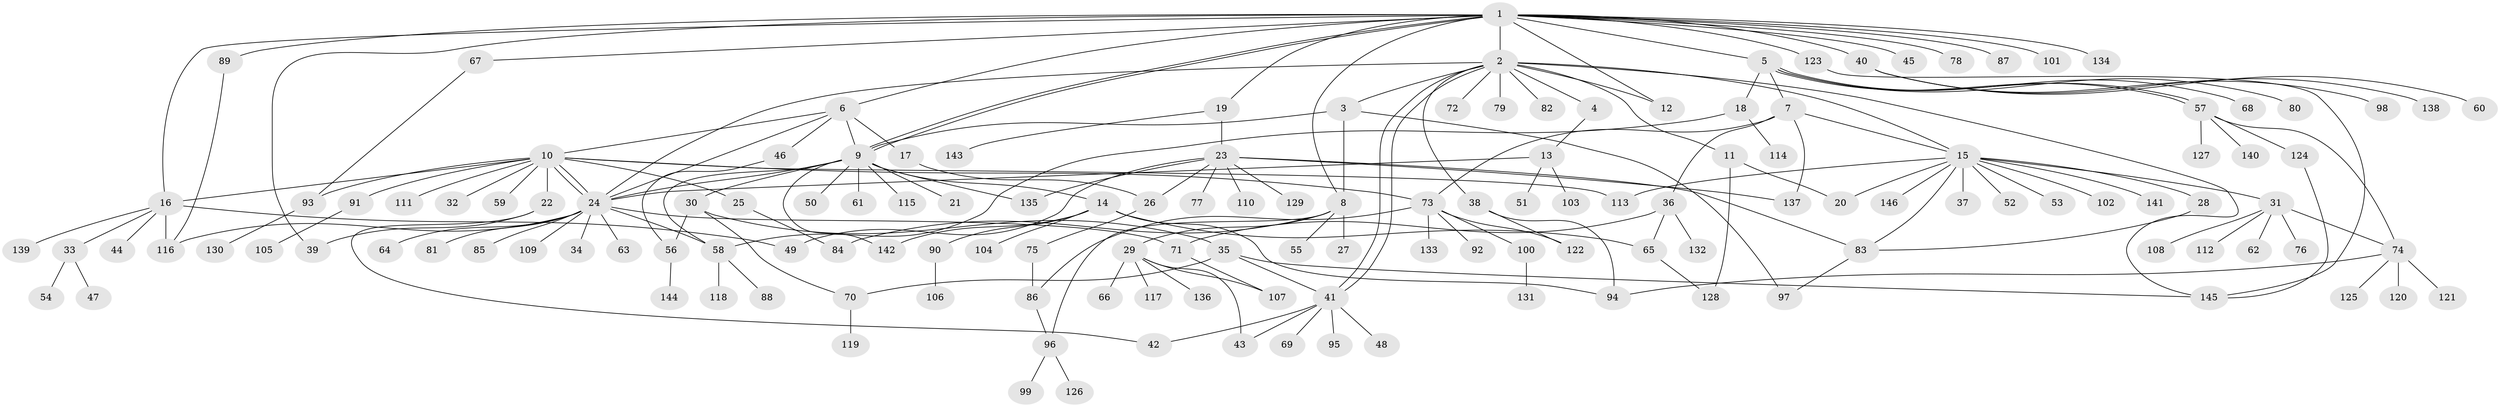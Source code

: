 // Generated by graph-tools (version 1.1) at 2025/49/03/09/25 03:49:46]
// undirected, 146 vertices, 195 edges
graph export_dot {
graph [start="1"]
  node [color=gray90,style=filled];
  1;
  2;
  3;
  4;
  5;
  6;
  7;
  8;
  9;
  10;
  11;
  12;
  13;
  14;
  15;
  16;
  17;
  18;
  19;
  20;
  21;
  22;
  23;
  24;
  25;
  26;
  27;
  28;
  29;
  30;
  31;
  32;
  33;
  34;
  35;
  36;
  37;
  38;
  39;
  40;
  41;
  42;
  43;
  44;
  45;
  46;
  47;
  48;
  49;
  50;
  51;
  52;
  53;
  54;
  55;
  56;
  57;
  58;
  59;
  60;
  61;
  62;
  63;
  64;
  65;
  66;
  67;
  68;
  69;
  70;
  71;
  72;
  73;
  74;
  75;
  76;
  77;
  78;
  79;
  80;
  81;
  82;
  83;
  84;
  85;
  86;
  87;
  88;
  89;
  90;
  91;
  92;
  93;
  94;
  95;
  96;
  97;
  98;
  99;
  100;
  101;
  102;
  103;
  104;
  105;
  106;
  107;
  108;
  109;
  110;
  111;
  112;
  113;
  114;
  115;
  116;
  117;
  118;
  119;
  120;
  121;
  122;
  123;
  124;
  125;
  126;
  127;
  128;
  129;
  130;
  131;
  132;
  133;
  134;
  135;
  136;
  137;
  138;
  139;
  140;
  141;
  142;
  143;
  144;
  145;
  146;
  1 -- 2;
  1 -- 5;
  1 -- 6;
  1 -- 8;
  1 -- 9;
  1 -- 9;
  1 -- 12;
  1 -- 16;
  1 -- 19;
  1 -- 39;
  1 -- 40;
  1 -- 45;
  1 -- 67;
  1 -- 78;
  1 -- 87;
  1 -- 89;
  1 -- 101;
  1 -- 123;
  1 -- 134;
  2 -- 3;
  2 -- 4;
  2 -- 11;
  2 -- 12;
  2 -- 15;
  2 -- 24;
  2 -- 38;
  2 -- 41;
  2 -- 41;
  2 -- 72;
  2 -- 79;
  2 -- 82;
  2 -- 145;
  3 -- 8;
  3 -- 9;
  3 -- 97;
  4 -- 13;
  5 -- 7;
  5 -- 18;
  5 -- 57;
  5 -- 57;
  5 -- 68;
  5 -- 80;
  6 -- 9;
  6 -- 10;
  6 -- 17;
  6 -- 24;
  6 -- 46;
  7 -- 15;
  7 -- 36;
  7 -- 73;
  7 -- 137;
  8 -- 27;
  8 -- 29;
  8 -- 55;
  8 -- 84;
  8 -- 96;
  9 -- 14;
  9 -- 21;
  9 -- 24;
  9 -- 30;
  9 -- 50;
  9 -- 58;
  9 -- 61;
  9 -- 115;
  9 -- 135;
  9 -- 142;
  10 -- 16;
  10 -- 22;
  10 -- 24;
  10 -- 24;
  10 -- 25;
  10 -- 32;
  10 -- 59;
  10 -- 73;
  10 -- 91;
  10 -- 93;
  10 -- 111;
  10 -- 113;
  11 -- 20;
  11 -- 128;
  13 -- 24;
  13 -- 51;
  13 -- 103;
  14 -- 65;
  14 -- 90;
  14 -- 94;
  14 -- 104;
  14 -- 142;
  15 -- 20;
  15 -- 28;
  15 -- 31;
  15 -- 37;
  15 -- 52;
  15 -- 53;
  15 -- 83;
  15 -- 102;
  15 -- 113;
  15 -- 141;
  15 -- 146;
  16 -- 33;
  16 -- 44;
  16 -- 49;
  16 -- 116;
  16 -- 139;
  17 -- 26;
  18 -- 58;
  18 -- 114;
  19 -- 23;
  19 -- 143;
  22 -- 39;
  22 -- 42;
  23 -- 26;
  23 -- 49;
  23 -- 77;
  23 -- 83;
  23 -- 110;
  23 -- 129;
  23 -- 135;
  23 -- 137;
  24 -- 34;
  24 -- 58;
  24 -- 63;
  24 -- 64;
  24 -- 71;
  24 -- 81;
  24 -- 85;
  24 -- 109;
  24 -- 116;
  25 -- 84;
  26 -- 75;
  28 -- 83;
  29 -- 43;
  29 -- 66;
  29 -- 107;
  29 -- 117;
  29 -- 136;
  30 -- 35;
  30 -- 56;
  30 -- 70;
  31 -- 62;
  31 -- 74;
  31 -- 76;
  31 -- 108;
  31 -- 112;
  33 -- 47;
  33 -- 54;
  35 -- 41;
  35 -- 70;
  35 -- 145;
  36 -- 65;
  36 -- 71;
  36 -- 132;
  38 -- 94;
  38 -- 122;
  40 -- 60;
  40 -- 98;
  40 -- 138;
  41 -- 42;
  41 -- 43;
  41 -- 48;
  41 -- 69;
  41 -- 95;
  46 -- 56;
  56 -- 144;
  57 -- 74;
  57 -- 124;
  57 -- 127;
  57 -- 140;
  58 -- 88;
  58 -- 118;
  65 -- 128;
  67 -- 93;
  70 -- 119;
  71 -- 107;
  73 -- 86;
  73 -- 92;
  73 -- 100;
  73 -- 122;
  73 -- 133;
  74 -- 94;
  74 -- 120;
  74 -- 121;
  74 -- 125;
  75 -- 86;
  83 -- 97;
  86 -- 96;
  89 -- 116;
  90 -- 106;
  91 -- 105;
  93 -- 130;
  96 -- 99;
  96 -- 126;
  100 -- 131;
  123 -- 145;
  124 -- 145;
}
